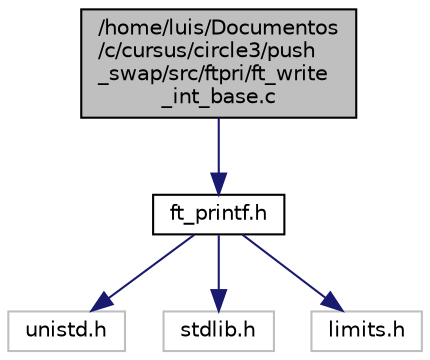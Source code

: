 digraph "/home/luis/Documentos/c/cursus/circle3/push_swap/src/ftpri/ft_write_int_base.c"
{
 // LATEX_PDF_SIZE
  edge [fontname="Helvetica",fontsize="10",labelfontname="Helvetica",labelfontsize="10"];
  node [fontname="Helvetica",fontsize="10",shape=record];
  Node1 [label="/home/luis/Documentos\l/c/cursus/circle3/push\l_swap/src/ftpri/ft_write\l_int_base.c",height=0.2,width=0.4,color="black", fillcolor="grey75", style="filled", fontcolor="black",tooltip=" "];
  Node1 -> Node2 [color="midnightblue",fontsize="10",style="solid"];
  Node2 [label="ft_printf.h",height=0.2,width=0.4,color="black", fillcolor="white", style="filled",URL="$d3/ddd/ft__printf_8h.html",tooltip=" "];
  Node2 -> Node3 [color="midnightblue",fontsize="10",style="solid"];
  Node3 [label="unistd.h",height=0.2,width=0.4,color="grey75", fillcolor="white", style="filled",tooltip=" "];
  Node2 -> Node4 [color="midnightblue",fontsize="10",style="solid"];
  Node4 [label="stdlib.h",height=0.2,width=0.4,color="grey75", fillcolor="white", style="filled",tooltip=" "];
  Node2 -> Node5 [color="midnightblue",fontsize="10",style="solid"];
  Node5 [label="limits.h",height=0.2,width=0.4,color="grey75", fillcolor="white", style="filled",tooltip=" "];
}
